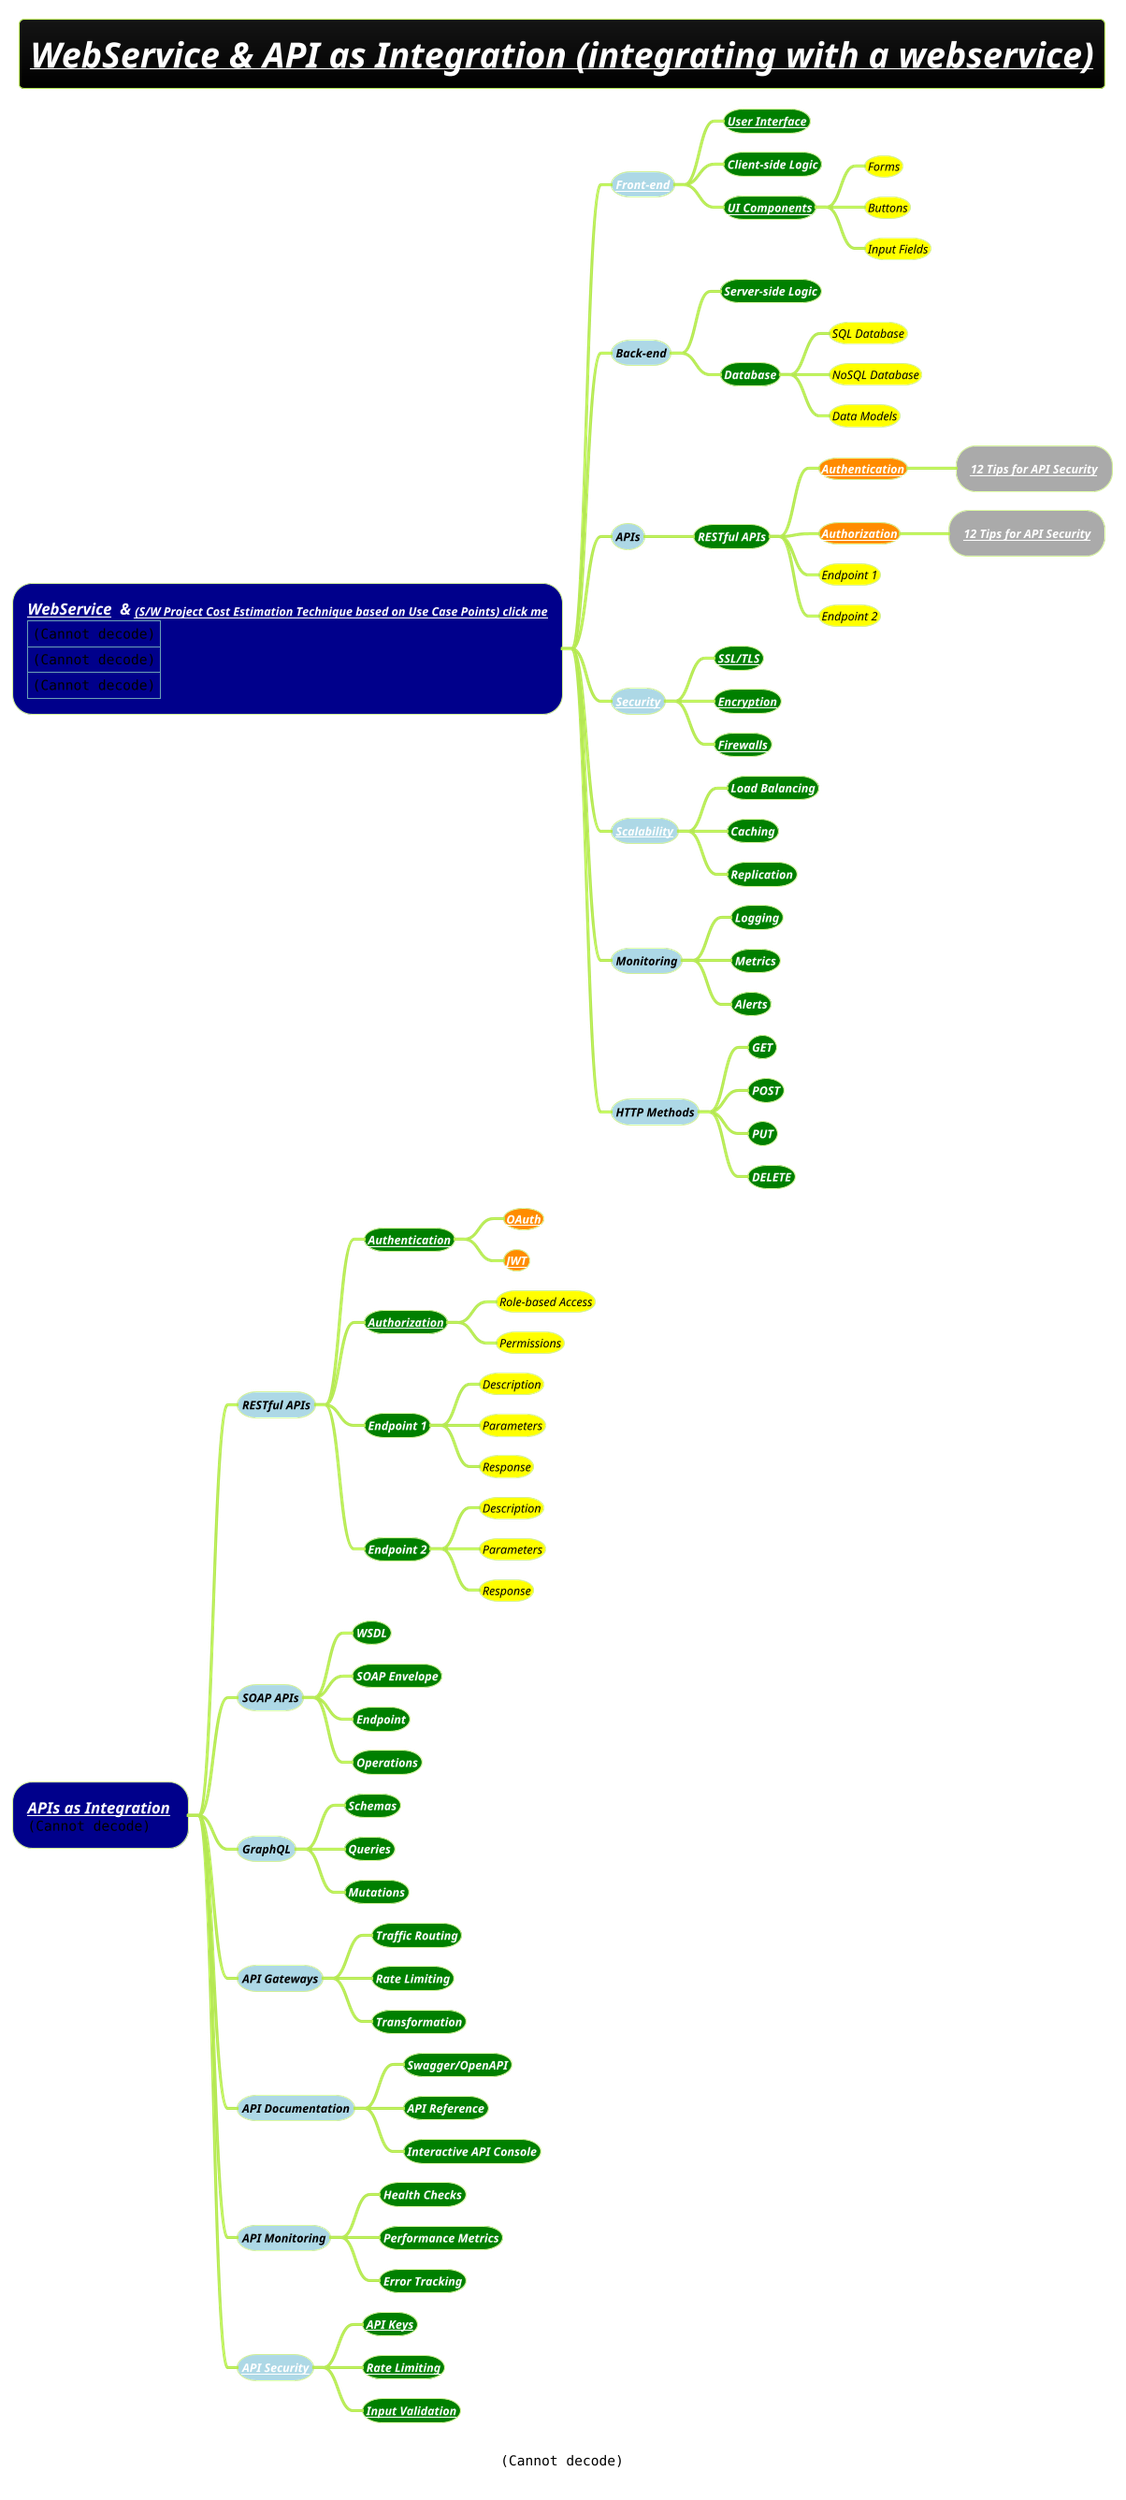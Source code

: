 @startmindmap
title =<i><b><u>[[docs/3-programming-languages/Venkat-Subramaniam/gif/API-vs-SDK.adoc WebService & API as Integration (integrating with a webservice)]]
caption <img:images/image-2023-02-20-18-57-28-106.png{scale=.66}>

!theme hacker

*[#darkblue]:<i><color #white>[[docs/3-programming-languages/clean-architecture/images/external-interfaces-or-APIs.png WebService]]  & <size:12>[[docs/3-programming-languages/clean-architecture/images/image-2023-02-20-18-57-28-106.png (S/W Project Cost Estimation Technique based on Use Case Points) click me]]
|<img:images/img_469.png>|
|<img:images/img_470.png{scale=.97}>|
|<img:images/img_471.png{scale=.86}>|;
**[#lightblue] <i><color #black><size:12>[[docs/3-programming-languages/Venkat-Subramaniam/images/img_428.png Front-end]]
***[#green] <b><i><color #white><size:12>[[docs/3-programming-languages/Venkat-Subramaniam/images/img_428.png User Interface]]
***[#green] <b><i><color #white><size:12>Client-side Logic
***[#green] <b><i><color #white><size:12>[[docs/3-programming-languages/Venkat-Subramaniam/images/img_428.png UI Components]]
****[#yellow] <i><color #black><size:12>Forms
****[#yellow] <i><color #black><size:12>Buttons
****[#yellow] <i><color #black><size:12>Input Fields
**[#lightblue] <i><color #black><size:12>Back-end
***[#green] <b><i><color #white><size:12>Server-side Logic
***[#green] <b><i><color #white><size:12>Database
****[#yellow] <i><color #black><size:12>SQL Database
****[#yellow] <i><color #black><size:12>NoSQL Database
****[#yellow] <i><color #black><size:12>Data Models
**[#lightblue] <i><color #black><size:12>APIs
***[#green] <b><i><color #white><size:12>RESTful APIs
****[#darkorange] <b><i><color #black><size:12>[[docs/3-programming-languages/Venkat-Subramaniam/gif/api-design-and-security-best-practices.adoc Authentication]]
*****[#a] <b><i><color #black><size:12>[[docs/3-programming-languages/Venkat-Subramaniam/gif/api-design-and-security-best-practices.adoc 12 Tips for API Security]]
****[#darkorange] <b><i><color #black><size:12>[[docs/3-programming-languages/Venkat-Subramaniam/gif/session-JWT-Token-SSO-and-OAuth-2-0.adoc Authorization]]
*****[#a] <b><i><color #black><size:12>[[docs/3-programming-languages/Venkat-Subramaniam/gif/api-design-and-security-best-practices.adoc 12 Tips for API Security]]
****[#yellow] <i><color #black><size:12>Endpoint 1
****[#yellow] <i><color #black><size:12>Endpoint 2
**[#lightblue] <i><color #black><size:12>[[docs/3-programming-languages/Venkat-Subramaniam/gif/api-design-and-security-best-practices.adoc Security]]
***[#green] <b><i><color #white><size:12>[[docs/3-programming-languages/Venkat-Subramaniam/gif/api-design-and-security-best-practices.adoc SSL/TLS]]
***[#green] <b><i><color #white><size:12>[[docs/3-programming-languages/Venkat-Subramaniam/gif/api-design-and-security-best-practices.adoc Encryption]]
***[#green] <b><i><color #white><size:12>[[docs/3-programming-languages/Venkat-Subramaniam/gif/api-design-and-security-best-practices.adoc Firewalls]]
**[#lightblue] <i><color #black><size:12>[[docs/3-programming-languages/Venkat-Subramaniam/gif/4-K8-service-type.adoc Scalability]]
***[#green] <b><i><color #white><size:12>Load Balancing
***[#green] <b><i><color #white><size:12>Caching
***[#green] <b><i><color #white><size:12>Replication
**[#lightblue] <i><color #black><size:12>Monitoring
***[#green] <b><i><color #white><size:12>Logging
***[#green] <b><i><color #white><size:12>Metrics
***[#green] <b><i><color #white><size:12>Alerts
**[#lightblue] <i><color #black><size:12>HTTP Methods
***[#green] <b><i><color #white><size:12>GET
***[#green] <b><i><color #white><size:12>POST
***[#green] <b><i><color #white><size:12>PUT
***[#green] <b><i><color #white><size:12>DELETE



*[#darkblue] <i><color #white>[[docs/3-programming-languages/clean-architecture/images/external-interfaces-or-APIs.png APIs as Integration]] \n<img:images/img_471.png{scale=1}>
**[#lightblue] <i><color #black><size:12>RESTful APIs
***[#green] <b><i><color #white><size:12>[[docs/3-programming-languages/Venkat-Subramaniam/gif/session-JWT-Token-SSO-and-OAuth-2-0.adoc Authentication]]
****[#darkorange] <b><i><color #black><size:12>[[docs/3-programming-languages/Venkat-Subramaniam/gif/session-JWT-Token-SSO-and-OAuth-2-0.adoc OAuth]]
****[#darkorange] <b><i><color #black><size:12>[[docs/3-programming-languages/Venkat-Subramaniam/gif/session-JWT-Token-SSO-and-OAuth-2-0.adoc JWT]]
***[#green] <b><i><color #white><size:12>[[docs/3-programming-languages/Venkat-Subramaniam/gif/session-JWT-Token-SSO-and-OAuth-2-0.adoc Authorization]]
****[#yellow] <i><color #black><size:12>Role-based Access
****[#yellow] <i><color #black><size:12>Permissions
***[#green] <b><i><color #white><size:12>Endpoint 1
****[#yellow] <i><color #black><size:12>Description
****[#yellow] <i><color #black><size:12>Parameters
****[#yellow] <i><color #black><size:12>Response
***[#green] <b><i><color #white><size:12>Endpoint 2
****[#yellow] <i><color #black><size:12>Description
****[#yellow] <i><color #black><size:12>Parameters
****[#yellow] <i><color #black><size:12>Response
**[#lightblue] <i><color #black><size:12>SOAP APIs
***[#green] <b><i><color #white><size:12>WSDL
***[#green] <b><i><color #white><size:12>SOAP Envelope
***[#green] <b><i><color #white><size:12>Endpoint
***[#green] <b><i><color #white><size:12>Operations
**[#lightblue] <i><color #black><size:12>GraphQL
***[#green] <b><i><color #white><size:12>Schemas
***[#green] <b><i><color #white><size:12>Queries
***[#green] <b><i><color #white><size:12>Mutations
**[#lightblue] <i><color #black><size:12>API Gateways
***[#green] <b><i><color #white><size:12>Traffic Routing
***[#green] <b><i><color #white><size:12>Rate Limiting
***[#green] <b><i><color #white><size:12>Transformation
**[#lightblue] <i><color #black><size:12>API Documentation
***[#green] <b><i><color #white><size:12>Swagger/OpenAPI
***[#green] <b><i><color #white><size:12>API Reference
***[#green] <b><i><color #white><size:12>Interactive API Console
**[#lightblue] <i><color #black><size:12>API Monitoring
***[#green] <b><i><color #white><size:12>Health Checks
***[#green] <b><i><color #white><size:12>Performance Metrics
***[#green] <b><i><color #white><size:12>Error Tracking
**[#lightblue] <i><color #black><size:12>[[docs/3-programming-languages/Venkat-Subramaniam/gif/api-design-and-security-best-practices.adoc API Security]]
***[#green] <b><i><color #white><size:12>[[docs/3-programming-languages/Venkat-Subramaniam/gif/api-design-and-security-best-practices.adoc API Keys]]
***[#green] <b><i><color #white><size:12>[[docs/3-programming-languages/Venkat-Subramaniam/gif/api-design-and-security-best-practices.adoc Rate Limiting]]
***[#green] <b><i><color #white><size:12>[[docs/3-programming-languages/Venkat-Subramaniam/gif/api-design-and-security-best-practices.adoc Input Validation]]

@endmindmap
